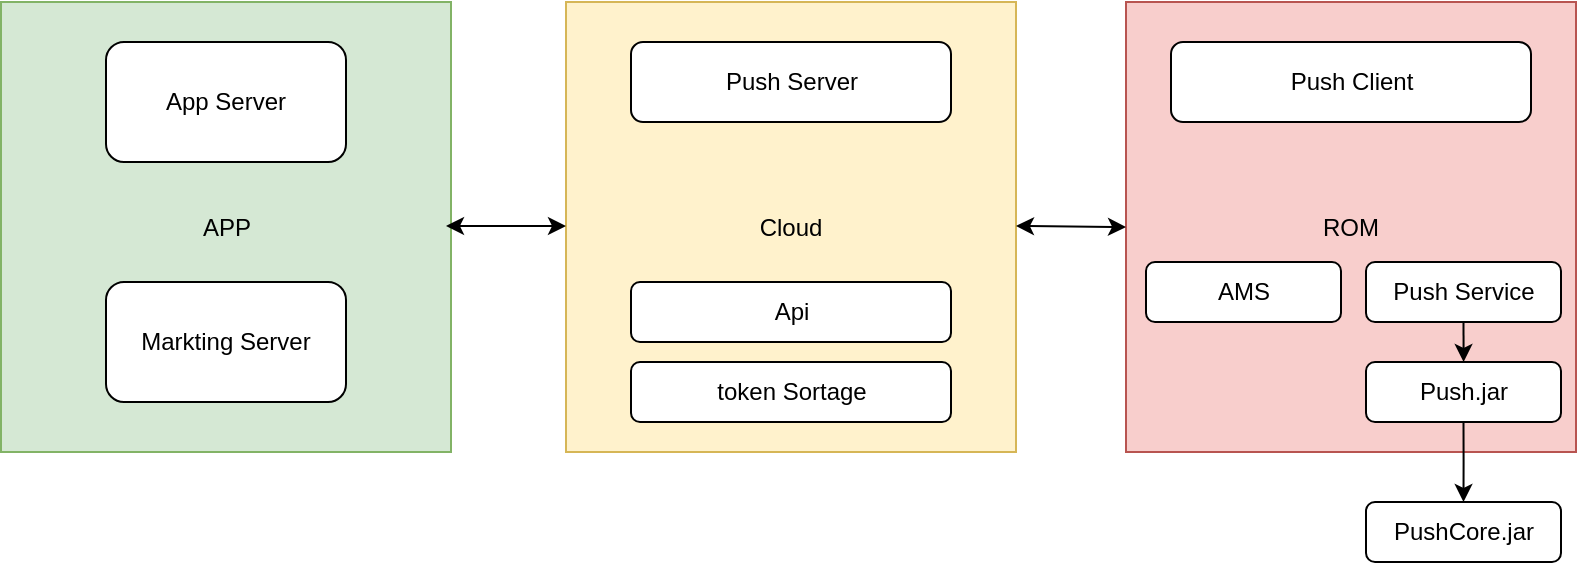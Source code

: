 <mxfile version="15.0.2" type="github">
  <diagram id="pEhky-bUOFqgnfHnHjAS" name="Page-1">
    <mxGraphModel dx="1609" dy="380" grid="1" gridSize="10" guides="1" tooltips="1" connect="1" arrows="1" fold="1" page="1" pageScale="1" pageWidth="827" pageHeight="1169" math="0" shadow="0">
      <root>
        <mxCell id="0" />
        <mxCell id="1" parent="0" />
        <mxCell id="3YQXQdjekinNhZ2VaOHb-7" value="APP" style="whiteSpace=wrap;html=1;aspect=fixed;fillColor=#d5e8d4;strokeColor=#82b366;" vertex="1" parent="1">
          <mxGeometry x="-2.5" y="180" width="225" height="225" as="geometry" />
        </mxCell>
        <mxCell id="3YQXQdjekinNhZ2VaOHb-2" value="App Server" style="rounded=1;whiteSpace=wrap;html=1;" vertex="1" parent="1">
          <mxGeometry x="50" y="200" width="120" height="60" as="geometry" />
        </mxCell>
        <mxCell id="3YQXQdjekinNhZ2VaOHb-3" value="Markting Server" style="rounded=1;whiteSpace=wrap;html=1;" vertex="1" parent="1">
          <mxGeometry x="50" y="320" width="120" height="60" as="geometry" />
        </mxCell>
        <mxCell id="3YQXQdjekinNhZ2VaOHb-10" value="Cloud" style="whiteSpace=wrap;html=1;aspect=fixed;fillColor=#fff2cc;strokeColor=#d6b656;" vertex="1" parent="1">
          <mxGeometry x="280" y="180" width="225" height="225" as="geometry" />
        </mxCell>
        <mxCell id="3YQXQdjekinNhZ2VaOHb-11" value="Push Server" style="rounded=1;whiteSpace=wrap;html=1;" vertex="1" parent="1">
          <mxGeometry x="312.5" y="200" width="160" height="40" as="geometry" />
        </mxCell>
        <mxCell id="3YQXQdjekinNhZ2VaOHb-12" value="token Sortage" style="rounded=1;whiteSpace=wrap;html=1;" vertex="1" parent="1">
          <mxGeometry x="312.5" y="360" width="160" height="30" as="geometry" />
        </mxCell>
        <mxCell id="3YQXQdjekinNhZ2VaOHb-13" value="Api" style="rounded=1;whiteSpace=wrap;html=1;" vertex="1" parent="1">
          <mxGeometry x="312.5" y="320" width="160" height="30" as="geometry" />
        </mxCell>
        <mxCell id="3YQXQdjekinNhZ2VaOHb-14" value="ROM" style="whiteSpace=wrap;html=1;aspect=fixed;fillColor=#f8cecc;strokeColor=#b85450;" vertex="1" parent="1">
          <mxGeometry x="560" y="180" width="225" height="225" as="geometry" />
        </mxCell>
        <mxCell id="3YQXQdjekinNhZ2VaOHb-5" value="Push Client" style="rounded=1;whiteSpace=wrap;html=1;" vertex="1" parent="1">
          <mxGeometry x="582.5" y="200" width="180" height="40" as="geometry" />
        </mxCell>
        <mxCell id="3YQXQdjekinNhZ2VaOHb-19" style="edgeStyle=orthogonalEdgeStyle;rounded=0;orthogonalLoop=1;jettySize=auto;html=1;exitX=0.5;exitY=1;exitDx=0;exitDy=0;" edge="1" parent="1" source="3YQXQdjekinNhZ2VaOHb-15" target="3YQXQdjekinNhZ2VaOHb-18">
          <mxGeometry relative="1" as="geometry" />
        </mxCell>
        <mxCell id="3YQXQdjekinNhZ2VaOHb-15" value="Push Service" style="rounded=1;whiteSpace=wrap;html=1;" vertex="1" parent="1">
          <mxGeometry x="680" y="310" width="97.5" height="30" as="geometry" />
        </mxCell>
        <mxCell id="3YQXQdjekinNhZ2VaOHb-16" value="AMS" style="rounded=1;whiteSpace=wrap;html=1;" vertex="1" parent="1">
          <mxGeometry x="570" y="310" width="97.5" height="30" as="geometry" />
        </mxCell>
        <mxCell id="3YQXQdjekinNhZ2VaOHb-25" style="edgeStyle=orthogonalEdgeStyle;rounded=0;orthogonalLoop=1;jettySize=auto;html=1;exitX=0.5;exitY=1;exitDx=0;exitDy=0;" edge="1" parent="1" source="3YQXQdjekinNhZ2VaOHb-18" target="3YQXQdjekinNhZ2VaOHb-24">
          <mxGeometry relative="1" as="geometry" />
        </mxCell>
        <mxCell id="3YQXQdjekinNhZ2VaOHb-18" value="Push.jar" style="rounded=1;whiteSpace=wrap;html=1;" vertex="1" parent="1">
          <mxGeometry x="680" y="360" width="97.5" height="30" as="geometry" />
        </mxCell>
        <mxCell id="3YQXQdjekinNhZ2VaOHb-22" value="" style="endArrow=classic;startArrow=classic;html=1;" edge="1" parent="1">
          <mxGeometry width="50" height="50" relative="1" as="geometry">
            <mxPoint x="220" y="292" as="sourcePoint" />
            <mxPoint x="280" y="292" as="targetPoint" />
          </mxGeometry>
        </mxCell>
        <mxCell id="3YQXQdjekinNhZ2VaOHb-23" value="" style="endArrow=classic;startArrow=classic;html=1;entryX=0;entryY=0.5;entryDx=0;entryDy=0;" edge="1" parent="1" target="3YQXQdjekinNhZ2VaOHb-14">
          <mxGeometry width="50" height="50" relative="1" as="geometry">
            <mxPoint x="505" y="292" as="sourcePoint" />
            <mxPoint x="540" y="292" as="targetPoint" />
          </mxGeometry>
        </mxCell>
        <mxCell id="3YQXQdjekinNhZ2VaOHb-24" value="PushCore.jar" style="rounded=1;whiteSpace=wrap;html=1;" vertex="1" parent="1">
          <mxGeometry x="680" y="430" width="97.5" height="30" as="geometry" />
        </mxCell>
      </root>
    </mxGraphModel>
  </diagram>
</mxfile>
